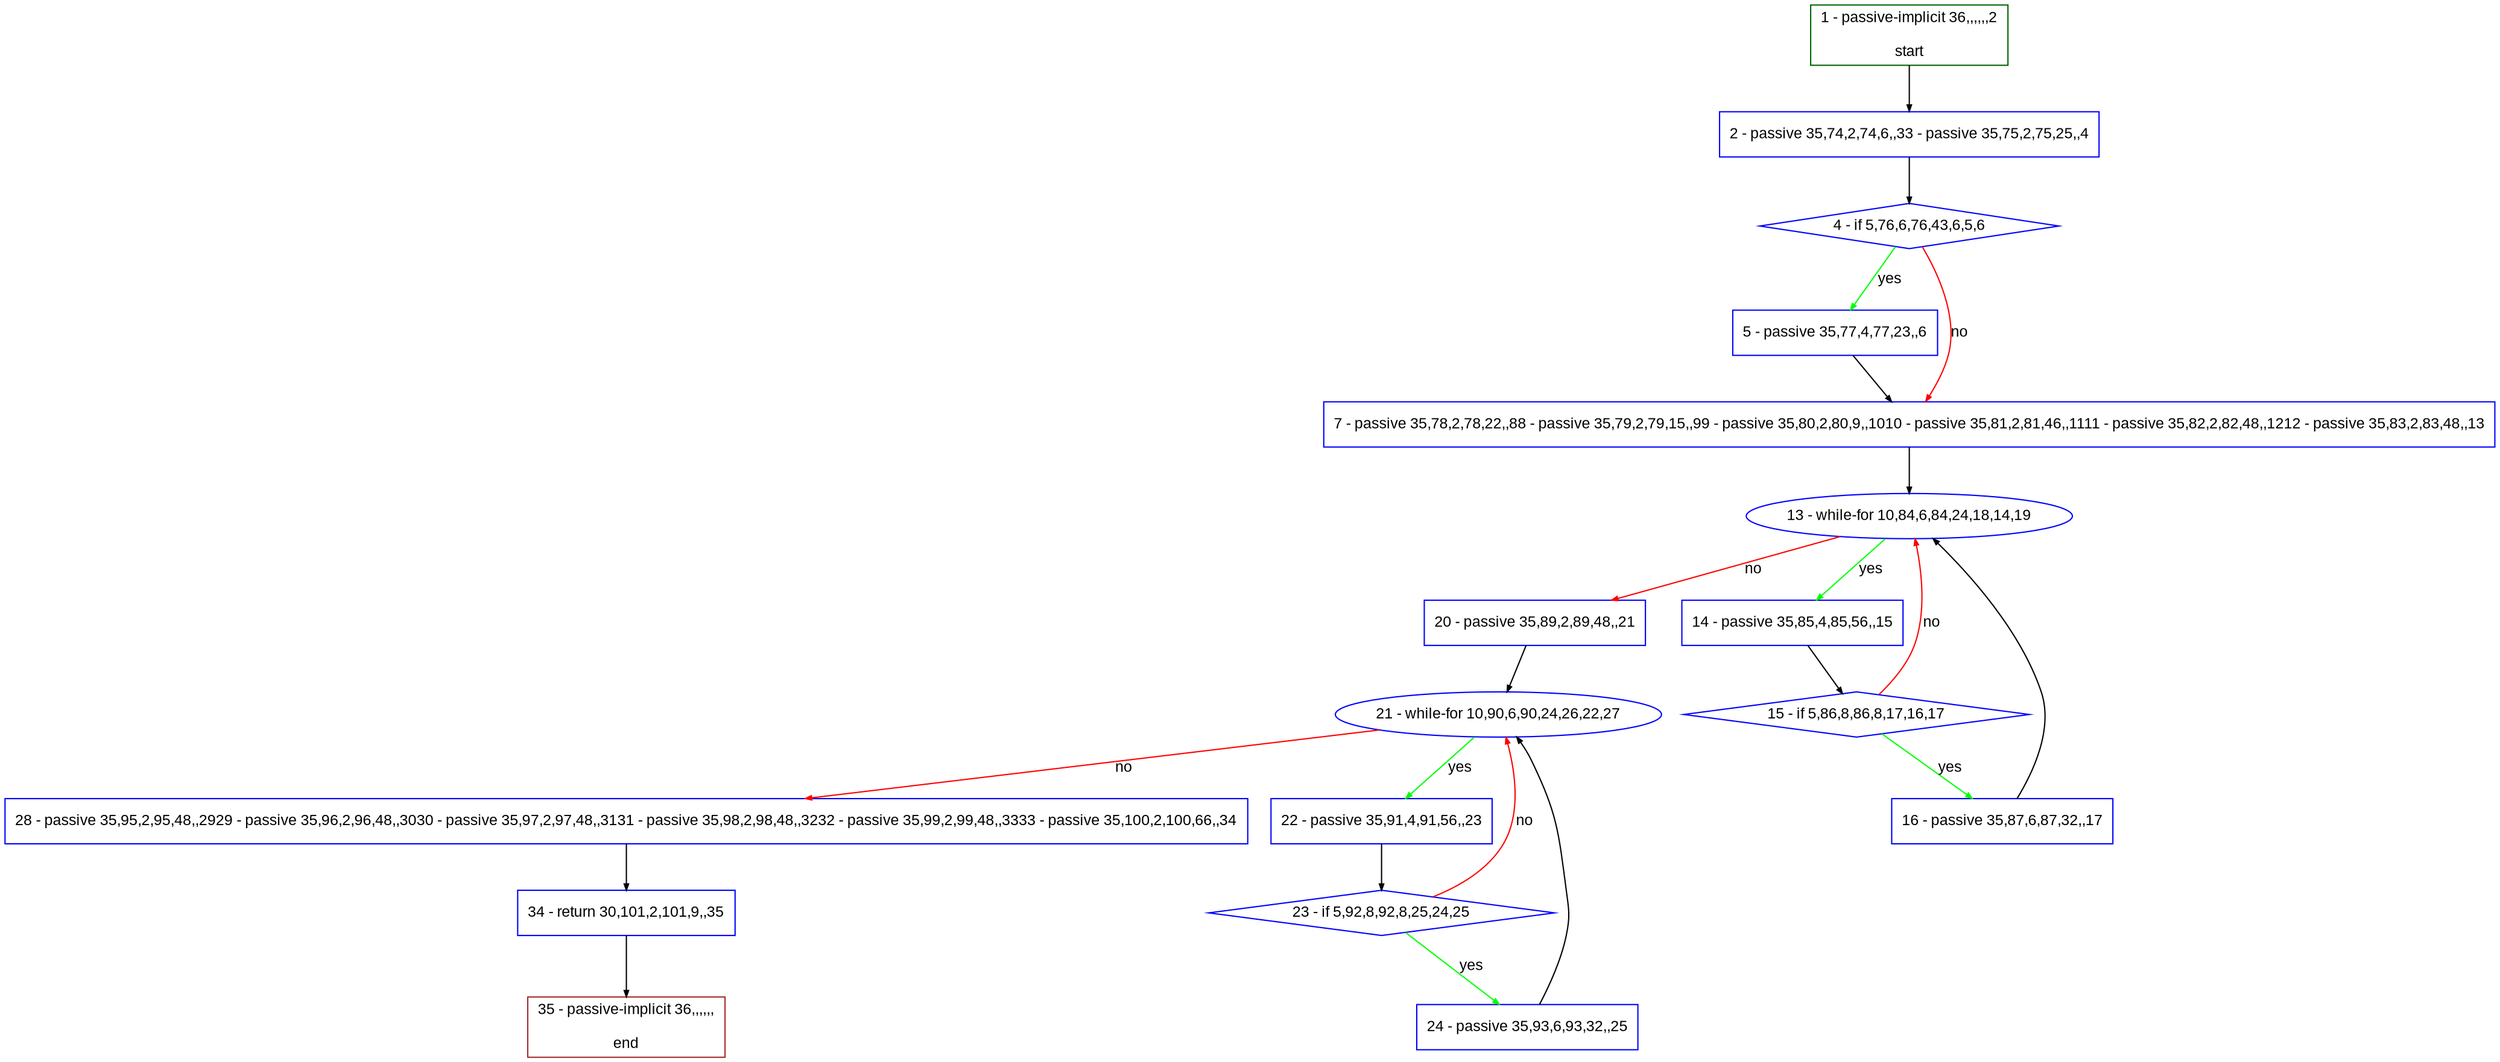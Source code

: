 digraph "" {
  graph [pack="true", label="", fontsize="12", packmode="clust", fontname="Arial", fillcolor="#FFFFCC", bgcolor="white", style="rounded,filled", compound="true"];
  node [node_initialized="no", label="", color="grey", fontsize="12", fillcolor="white", fontname="Arial", style="filled", shape="rectangle", compound="true", fixedsize="false"];
  edge [fontcolor="black", arrowhead="normal", arrowtail="none", arrowsize="0.5", ltail="", label="", color="black", fontsize="12", lhead="", fontname="Arial", dir="forward", compound="true"];
  __N1 [label="2 - passive 35,74,2,74,6,,33 - passive 35,75,2,75,25,,4", color="#0000ff", fillcolor="#ffffff", style="filled", shape="box"];
  __N2 [label="1 - passive-implicit 36,,,,,,2\n\nstart", color="#006400", fillcolor="#ffffff", style="filled", shape="box"];
  __N3 [label="4 - if 5,76,6,76,43,6,5,6", color="#0000ff", fillcolor="#ffffff", style="filled", shape="diamond"];
  __N4 [label="5 - passive 35,77,4,77,23,,6", color="#0000ff", fillcolor="#ffffff", style="filled", shape="box"];
  __N5 [label="7 - passive 35,78,2,78,22,,88 - passive 35,79,2,79,15,,99 - passive 35,80,2,80,9,,1010 - passive 35,81,2,81,46,,1111 - passive 35,82,2,82,48,,1212 - passive 35,83,2,83,48,,13", color="#0000ff", fillcolor="#ffffff", style="filled", shape="box"];
  __N6 [label="13 - while-for 10,84,6,84,24,18,14,19", color="#0000ff", fillcolor="#ffffff", style="filled", shape="oval"];
  __N7 [label="14 - passive 35,85,4,85,56,,15", color="#0000ff", fillcolor="#ffffff", style="filled", shape="box"];
  __N8 [label="20 - passive 35,89,2,89,48,,21", color="#0000ff", fillcolor="#ffffff", style="filled", shape="box"];
  __N9 [label="15 - if 5,86,8,86,8,17,16,17", color="#0000ff", fillcolor="#ffffff", style="filled", shape="diamond"];
  __N10 [label="16 - passive 35,87,6,87,32,,17", color="#0000ff", fillcolor="#ffffff", style="filled", shape="box"];
  __N11 [label="21 - while-for 10,90,6,90,24,26,22,27", color="#0000ff", fillcolor="#ffffff", style="filled", shape="oval"];
  __N12 [label="22 - passive 35,91,4,91,56,,23", color="#0000ff", fillcolor="#ffffff", style="filled", shape="box"];
  __N13 [label="28 - passive 35,95,2,95,48,,2929 - passive 35,96,2,96,48,,3030 - passive 35,97,2,97,48,,3131 - passive 35,98,2,98,48,,3232 - passive 35,99,2,99,48,,3333 - passive 35,100,2,100,66,,34", color="#0000ff", fillcolor="#ffffff", style="filled", shape="box"];
  __N14 [label="23 - if 5,92,8,92,8,25,24,25", color="#0000ff", fillcolor="#ffffff", style="filled", shape="diamond"];
  __N15 [label="24 - passive 35,93,6,93,32,,25", color="#0000ff", fillcolor="#ffffff", style="filled", shape="box"];
  __N16 [label="34 - return 30,101,2,101,9,,35", color="#0000ff", fillcolor="#ffffff", style="filled", shape="box"];
  __N17 [label="35 - passive-implicit 36,,,,,,\n\nend", color="#a52a2a", fillcolor="#ffffff", style="filled", shape="box"];
  __N2 -> __N1 [arrowhead="normal", arrowtail="none", color="#000000", label="", dir="forward"];
  __N1 -> __N3 [arrowhead="normal", arrowtail="none", color="#000000", label="", dir="forward"];
  __N3 -> __N4 [arrowhead="normal", arrowtail="none", color="#00ff00", label="yes", dir="forward"];
  __N3 -> __N5 [arrowhead="normal", arrowtail="none", color="#ff0000", label="no", dir="forward"];
  __N4 -> __N5 [arrowhead="normal", arrowtail="none", color="#000000", label="", dir="forward"];
  __N5 -> __N6 [arrowhead="normal", arrowtail="none", color="#000000", label="", dir="forward"];
  __N6 -> __N7 [arrowhead="normal", arrowtail="none", color="#00ff00", label="yes", dir="forward"];
  __N6 -> __N8 [arrowhead="normal", arrowtail="none", color="#ff0000", label="no", dir="forward"];
  __N7 -> __N9 [arrowhead="normal", arrowtail="none", color="#000000", label="", dir="forward"];
  __N9 -> __N6 [arrowhead="normal", arrowtail="none", color="#ff0000", label="no", dir="forward"];
  __N9 -> __N10 [arrowhead="normal", arrowtail="none", color="#00ff00", label="yes", dir="forward"];
  __N10 -> __N6 [arrowhead="normal", arrowtail="none", color="#000000", label="", dir="forward"];
  __N8 -> __N11 [arrowhead="normal", arrowtail="none", color="#000000", label="", dir="forward"];
  __N11 -> __N12 [arrowhead="normal", arrowtail="none", color="#00ff00", label="yes", dir="forward"];
  __N11 -> __N13 [arrowhead="normal", arrowtail="none", color="#ff0000", label="no", dir="forward"];
  __N12 -> __N14 [arrowhead="normal", arrowtail="none", color="#000000", label="", dir="forward"];
  __N14 -> __N11 [arrowhead="normal", arrowtail="none", color="#ff0000", label="no", dir="forward"];
  __N14 -> __N15 [arrowhead="normal", arrowtail="none", color="#00ff00", label="yes", dir="forward"];
  __N15 -> __N11 [arrowhead="normal", arrowtail="none", color="#000000", label="", dir="forward"];
  __N13 -> __N16 [arrowhead="normal", arrowtail="none", color="#000000", label="", dir="forward"];
  __N16 -> __N17 [arrowhead="normal", arrowtail="none", color="#000000", label="", dir="forward"];
}
